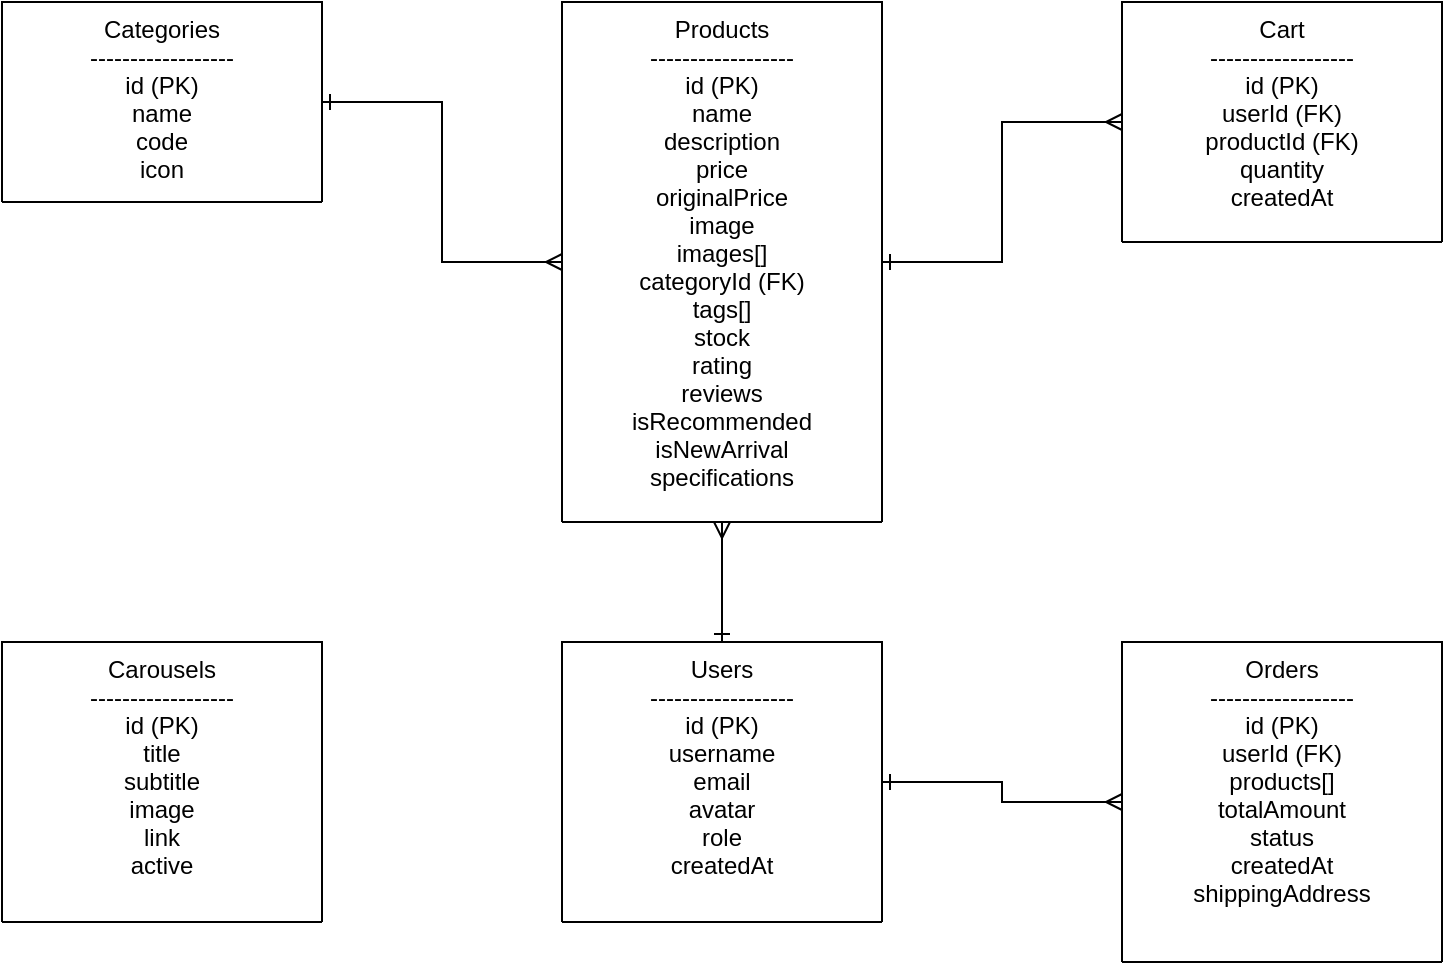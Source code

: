 <mxfile>
    <diagram id="C5RBs43oDa-KdzZeNtuy" name="E-commerce ERD">
        <mxGraphModel dx="1223" dy="898" grid="1" gridSize="10" guides="1" tooltips="1" connect="1" arrows="1" fold="1" page="1" pageScale="1" pageWidth="827" pageHeight="1169" math="0" shadow="0">
            <root>
                <mxCell id="WIyWlLk6GJQsqaUBKTNV-0"/>
                <mxCell id="WIyWlLk6GJQsqaUBKTNV-1" parent="WIyWlLk6GJQsqaUBKTNV-0"/>
                
                <!-- Products Entity -->
                <mxCell id="Products" value="Products&#10;------------------&#10;id (PK)&#10;name&#10;description&#10;price&#10;originalPrice&#10;image&#10;images[]&#10;categoryId (FK)&#10;tags[]&#10;stock&#10;rating&#10;reviews&#10;isRecommended&#10;isNewArrival&#10;specifications" style="swimlane;fontStyle=0;align=center;verticalAlign=top;childLayout=stackLayout;horizontal=1;startSize=260;horizontalStack=0;resizeParent=1;resizeLast=0;collapsible=1;marginBottom=0;rounded=0;shadow=0;strokeWidth=1;" vertex="1" parent="WIyWlLk6GJQsqaUBKTNV-1">
                    <mxGeometry x="320" y="120" width="160" height="260" as="geometry"/>
                </mxCell>

                <!-- Categories Entity -->
                <mxCell id="Categories" value="Categories&#10;------------------&#10;id (PK)&#10;name&#10;code&#10;icon" style="swimlane;fontStyle=0;align=center;verticalAlign=top;childLayout=stackLayout;horizontal=1;startSize=100;horizontalStack=0;resizeParent=1;resizeLast=0;collapsible=1;marginBottom=0;rounded=0;shadow=0;strokeWidth=1;" vertex="1" parent="WIyWlLk6GJQsqaUBKTNV-1">
                    <mxGeometry x="40" y="120" width="160" height="100" as="geometry"/>
                </mxCell>

                <!-- Users Entity -->
                <mxCell id="Users" value="Users&#10;------------------&#10;id (PK)&#10;username&#10;email&#10;avatar&#10;role&#10;createdAt" style="swimlane;fontStyle=0;align=center;verticalAlign=top;childLayout=stackLayout;horizontal=1;startSize=140;horizontalStack=0;resizeParent=1;resizeLast=0;collapsible=1;marginBottom=0;rounded=0;shadow=0;strokeWidth=1;" vertex="1" parent="WIyWlLk6GJQsqaUBKTNV-1">
                    <mxGeometry x="320" y="440" width="160" height="140" as="geometry"/>
                </mxCell>

                <!-- Orders Entity -->
                <mxCell id="Orders" value="Orders&#10;------------------&#10;id (PK)&#10;userId (FK)&#10;products[]&#10;totalAmount&#10;status&#10;createdAt&#10;shippingAddress" style="swimlane;fontStyle=0;align=center;verticalAlign=top;childLayout=stackLayout;horizontal=1;startSize=160;horizontalStack=0;resizeParent=1;resizeLast=0;collapsible=1;marginBottom=0;rounded=0;shadow=0;strokeWidth=1;" vertex="1" parent="WIyWlLk6GJQsqaUBKTNV-1">
                    <mxGeometry x="600" y="440" width="160" height="160" as="geometry"/>
                </mxCell>

                <!-- Cart Entity -->
                <mxCell id="Cart" value="Cart&#10;------------------&#10;id (PK)&#10;userId (FK)&#10;productId (FK)&#10;quantity&#10;createdAt" style="swimlane;fontStyle=0;align=center;verticalAlign=top;childLayout=stackLayout;horizontal=1;startSize=120;horizontalStack=0;resizeParent=1;resizeLast=0;collapsible=1;marginBottom=0;rounded=0;shadow=0;strokeWidth=1;" vertex="1" parent="WIyWlLk6GJQsqaUBKTNV-1">
                    <mxGeometry x="600" y="120" width="160" height="120" as="geometry"/>
                </mxCell>

                <!-- Carousels Entity -->
                <mxCell id="Carousels" value="Carousels&#10;------------------&#10;id (PK)&#10;title&#10;subtitle&#10;image&#10;link&#10;active" style="swimlane;fontStyle=0;align=center;verticalAlign=top;childLayout=stackLayout;horizontal=1;startSize=140;horizontalStack=0;resizeParent=1;resizeLast=0;collapsible=1;marginBottom=0;rounded=0;shadow=0;strokeWidth=1;" vertex="1" parent="WIyWlLk6GJQsqaUBKTNV-1">
                    <mxGeometry x="40" y="440" width="160" height="140" as="geometry"/>
                </mxCell>

                <!-- Relationships -->
                <!-- Categories - Products -->
                <mxCell id="CategoryProduct" style="edgeStyle=orthogonalEdgeStyle;rounded=0;orthogonalLoop=1;jettySize=auto;html=1;exitX=1;exitY=0.5;entryX=0;entryY=0.5;startArrow=ERone;startFill=0;endArrow=ERmany;endFill=0;" edge="1" parent="WIyWlLk6GJQsqaUBKTNV-1" source="Categories" target="Products">
                    <mxGeometry relative="1" as="geometry"/>
                </mxCell>

                <!-- Users - Orders -->
                <mxCell id="UserOrders" style="edgeStyle=orthogonalEdgeStyle;rounded=0;orthogonalLoop=1;jettySize=auto;html=1;exitX=1;exitY=0.5;entryX=0;entryY=0.5;startArrow=ERone;startFill=0;endArrow=ERmany;endFill=0;" edge="1" parent="WIyWlLk6GJQsqaUBKTNV-1" source="Users" target="Orders">
                    <mxGeometry relative="1" as="geometry"/>
                </mxCell>

                <!-- Users - Cart -->
                <mxCell id="UserCart" style="edgeStyle=orthogonalEdgeStyle;rounded=0;orthogonalLoop=1;jettySize=auto;html=1;exitX=0.5;exitY=0;entryX=0.5;entryY=1;startArrow=ERone;startFill=0;endArrow=ERmany;endFill=0;" edge="1" parent="WIyWlLk6GJQsqaUBKTNV-1" source="Users" target="Products">
                    <mxGeometry relative="1" as="geometry"/>
                </mxCell>

                <!-- Products - Cart -->
                <mxCell id="ProductCart" style="edgeStyle=orthogonalEdgeStyle;rounded=0;orthogonalLoop=1;jettySize=auto;html=1;exitX=1;exitY=0.5;entryX=0;entryY=0.5;startArrow=ERone;startFill=0;endArrow=ERmany;endFill=0;" edge="1" parent="WIyWlLk6GJQsqaUBKTNV-1" source="Products" target="Cart">
                    <mxGeometry relative="1" as="geometry"/>
                </mxCell>

            </root>
        </mxGraphModel>
    </diagram>
</mxfile> 